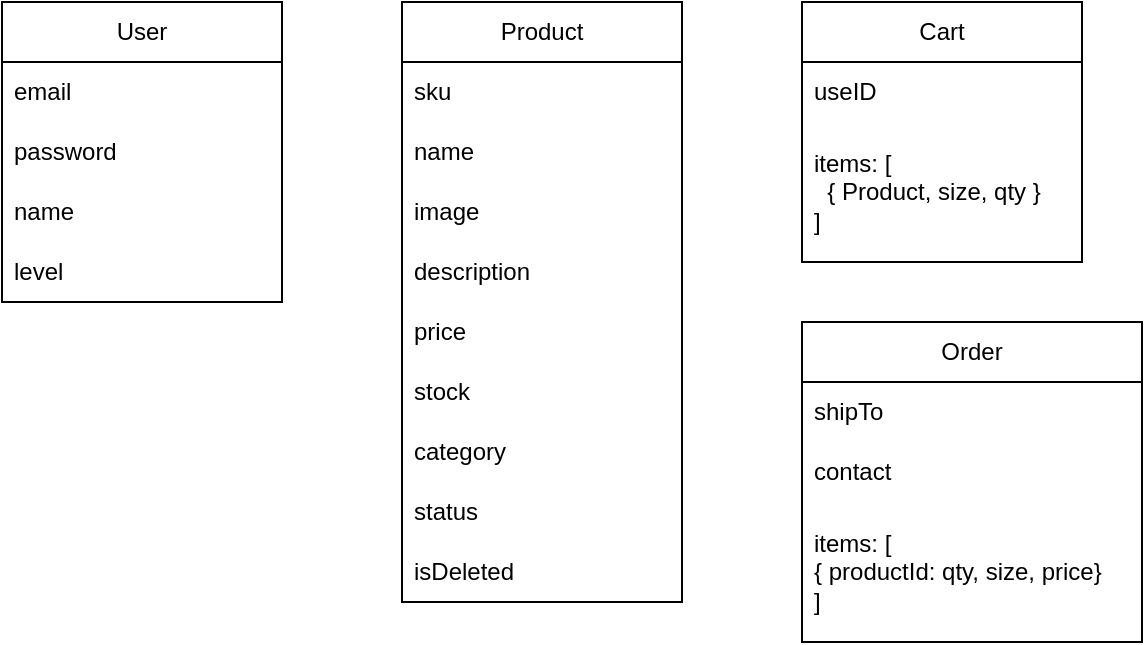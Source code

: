 <mxfile version="24.3.1" type="github">
  <diagram name="페이지-1" id="DgrLe5uK-RSY4BYZjeTq">
    <mxGraphModel dx="1434" dy="746" grid="1" gridSize="10" guides="1" tooltips="1" connect="1" arrows="1" fold="1" page="1" pageScale="1" pageWidth="827" pageHeight="1169" math="0" shadow="0">
      <root>
        <mxCell id="0" />
        <mxCell id="1" parent="0" />
        <mxCell id="7xB_dO6fkHdDOERRDcjT-1" value="User" style="swimlane;fontStyle=0;childLayout=stackLayout;horizontal=1;startSize=30;horizontalStack=0;resizeParent=1;resizeParentMax=0;resizeLast=0;collapsible=1;marginBottom=0;whiteSpace=wrap;html=1;" vertex="1" parent="1">
          <mxGeometry x="80" y="200" width="140" height="150" as="geometry" />
        </mxCell>
        <mxCell id="7xB_dO6fkHdDOERRDcjT-2" value="email" style="text;strokeColor=none;fillColor=none;align=left;verticalAlign=middle;spacingLeft=4;spacingRight=4;overflow=hidden;points=[[0,0.5],[1,0.5]];portConstraint=eastwest;rotatable=0;whiteSpace=wrap;html=1;" vertex="1" parent="7xB_dO6fkHdDOERRDcjT-1">
          <mxGeometry y="30" width="140" height="30" as="geometry" />
        </mxCell>
        <mxCell id="7xB_dO6fkHdDOERRDcjT-3" value="password" style="text;strokeColor=none;fillColor=none;align=left;verticalAlign=middle;spacingLeft=4;spacingRight=4;overflow=hidden;points=[[0,0.5],[1,0.5]];portConstraint=eastwest;rotatable=0;whiteSpace=wrap;html=1;" vertex="1" parent="7xB_dO6fkHdDOERRDcjT-1">
          <mxGeometry y="60" width="140" height="30" as="geometry" />
        </mxCell>
        <mxCell id="7xB_dO6fkHdDOERRDcjT-4" value="name" style="text;strokeColor=none;fillColor=none;align=left;verticalAlign=middle;spacingLeft=4;spacingRight=4;overflow=hidden;points=[[0,0.5],[1,0.5]];portConstraint=eastwest;rotatable=0;whiteSpace=wrap;html=1;" vertex="1" parent="7xB_dO6fkHdDOERRDcjT-1">
          <mxGeometry y="90" width="140" height="30" as="geometry" />
        </mxCell>
        <mxCell id="7xB_dO6fkHdDOERRDcjT-9" value="level" style="text;strokeColor=none;fillColor=none;align=left;verticalAlign=middle;spacingLeft=4;spacingRight=4;overflow=hidden;points=[[0,0.5],[1,0.5]];portConstraint=eastwest;rotatable=0;whiteSpace=wrap;html=1;" vertex="1" parent="7xB_dO6fkHdDOERRDcjT-1">
          <mxGeometry y="120" width="140" height="30" as="geometry" />
        </mxCell>
        <mxCell id="7xB_dO6fkHdDOERRDcjT-10" value="Product" style="swimlane;fontStyle=0;childLayout=stackLayout;horizontal=1;startSize=30;horizontalStack=0;resizeParent=1;resizeParentMax=0;resizeLast=0;collapsible=1;marginBottom=0;whiteSpace=wrap;html=1;" vertex="1" parent="1">
          <mxGeometry x="280" y="200" width="140" height="300" as="geometry" />
        </mxCell>
        <mxCell id="7xB_dO6fkHdDOERRDcjT-11" value="sku" style="text;strokeColor=none;fillColor=none;align=left;verticalAlign=middle;spacingLeft=4;spacingRight=4;overflow=hidden;points=[[0,0.5],[1,0.5]];portConstraint=eastwest;rotatable=0;whiteSpace=wrap;html=1;" vertex="1" parent="7xB_dO6fkHdDOERRDcjT-10">
          <mxGeometry y="30" width="140" height="30" as="geometry" />
        </mxCell>
        <mxCell id="7xB_dO6fkHdDOERRDcjT-12" value="name" style="text;strokeColor=none;fillColor=none;align=left;verticalAlign=middle;spacingLeft=4;spacingRight=4;overflow=hidden;points=[[0,0.5],[1,0.5]];portConstraint=eastwest;rotatable=0;whiteSpace=wrap;html=1;" vertex="1" parent="7xB_dO6fkHdDOERRDcjT-10">
          <mxGeometry y="60" width="140" height="30" as="geometry" />
        </mxCell>
        <mxCell id="7xB_dO6fkHdDOERRDcjT-13" value="image" style="text;strokeColor=none;fillColor=none;align=left;verticalAlign=middle;spacingLeft=4;spacingRight=4;overflow=hidden;points=[[0,0.5],[1,0.5]];portConstraint=eastwest;rotatable=0;whiteSpace=wrap;html=1;" vertex="1" parent="7xB_dO6fkHdDOERRDcjT-10">
          <mxGeometry y="90" width="140" height="30" as="geometry" />
        </mxCell>
        <mxCell id="7xB_dO6fkHdDOERRDcjT-14" value="description" style="text;strokeColor=none;fillColor=none;align=left;verticalAlign=middle;spacingLeft=4;spacingRight=4;overflow=hidden;points=[[0,0.5],[1,0.5]];portConstraint=eastwest;rotatable=0;whiteSpace=wrap;html=1;" vertex="1" parent="7xB_dO6fkHdDOERRDcjT-10">
          <mxGeometry y="120" width="140" height="30" as="geometry" />
        </mxCell>
        <mxCell id="7xB_dO6fkHdDOERRDcjT-15" value="price" style="text;strokeColor=none;fillColor=none;align=left;verticalAlign=middle;spacingLeft=4;spacingRight=4;overflow=hidden;points=[[0,0.5],[1,0.5]];portConstraint=eastwest;rotatable=0;whiteSpace=wrap;html=1;" vertex="1" parent="7xB_dO6fkHdDOERRDcjT-10">
          <mxGeometry y="150" width="140" height="30" as="geometry" />
        </mxCell>
        <mxCell id="7xB_dO6fkHdDOERRDcjT-16" value="stock" style="text;strokeColor=none;fillColor=none;align=left;verticalAlign=middle;spacingLeft=4;spacingRight=4;overflow=hidden;points=[[0,0.5],[1,0.5]];portConstraint=eastwest;rotatable=0;whiteSpace=wrap;html=1;" vertex="1" parent="7xB_dO6fkHdDOERRDcjT-10">
          <mxGeometry y="180" width="140" height="30" as="geometry" />
        </mxCell>
        <mxCell id="7xB_dO6fkHdDOERRDcjT-22" value="category" style="text;strokeColor=none;fillColor=none;align=left;verticalAlign=middle;spacingLeft=4;spacingRight=4;overflow=hidden;points=[[0,0.5],[1,0.5]];portConstraint=eastwest;rotatable=0;whiteSpace=wrap;html=1;" vertex="1" parent="7xB_dO6fkHdDOERRDcjT-10">
          <mxGeometry y="210" width="140" height="30" as="geometry" />
        </mxCell>
        <mxCell id="7xB_dO6fkHdDOERRDcjT-17" value="status" style="text;strokeColor=none;fillColor=none;align=left;verticalAlign=middle;spacingLeft=4;spacingRight=4;overflow=hidden;points=[[0,0.5],[1,0.5]];portConstraint=eastwest;rotatable=0;whiteSpace=wrap;html=1;" vertex="1" parent="7xB_dO6fkHdDOERRDcjT-10">
          <mxGeometry y="240" width="140" height="30" as="geometry" />
        </mxCell>
        <mxCell id="7xB_dO6fkHdDOERRDcjT-23" value="isDeleted" style="text;strokeColor=none;fillColor=none;align=left;verticalAlign=middle;spacingLeft=4;spacingRight=4;overflow=hidden;points=[[0,0.5],[1,0.5]];portConstraint=eastwest;rotatable=0;whiteSpace=wrap;html=1;" vertex="1" parent="7xB_dO6fkHdDOERRDcjT-10">
          <mxGeometry y="270" width="140" height="30" as="geometry" />
        </mxCell>
        <mxCell id="7xB_dO6fkHdDOERRDcjT-24" value="Cart" style="swimlane;fontStyle=0;childLayout=stackLayout;horizontal=1;startSize=30;horizontalStack=0;resizeParent=1;resizeParentMax=0;resizeLast=0;collapsible=1;marginBottom=0;whiteSpace=wrap;html=1;" vertex="1" parent="1">
          <mxGeometry x="480" y="200" width="140" height="130" as="geometry" />
        </mxCell>
        <mxCell id="7xB_dO6fkHdDOERRDcjT-25" value="useID" style="text;strokeColor=none;fillColor=none;align=left;verticalAlign=middle;spacingLeft=4;spacingRight=4;overflow=hidden;points=[[0,0.5],[1,0.5]];portConstraint=eastwest;rotatable=0;whiteSpace=wrap;html=1;" vertex="1" parent="7xB_dO6fkHdDOERRDcjT-24">
          <mxGeometry y="30" width="140" height="30" as="geometry" />
        </mxCell>
        <mxCell id="7xB_dO6fkHdDOERRDcjT-26" value="items: [&amp;nbsp;&amp;nbsp;&lt;div&gt;&amp;nbsp; { Product, size, qty }&amp;nbsp;&amp;nbsp;&lt;/div&gt;&lt;div&gt;]&lt;/div&gt;" style="text;strokeColor=none;fillColor=none;align=left;verticalAlign=middle;spacingLeft=4;spacingRight=4;overflow=hidden;points=[[0,0.5],[1,0.5]];portConstraint=eastwest;rotatable=0;whiteSpace=wrap;html=1;" vertex="1" parent="7xB_dO6fkHdDOERRDcjT-24">
          <mxGeometry y="60" width="140" height="70" as="geometry" />
        </mxCell>
        <mxCell id="7xB_dO6fkHdDOERRDcjT-32" value="Order" style="swimlane;fontStyle=0;childLayout=stackLayout;horizontal=1;startSize=30;horizontalStack=0;resizeParent=1;resizeParentMax=0;resizeLast=0;collapsible=1;marginBottom=0;whiteSpace=wrap;html=1;" vertex="1" parent="1">
          <mxGeometry x="480" y="360" width="170" height="160" as="geometry" />
        </mxCell>
        <mxCell id="7xB_dO6fkHdDOERRDcjT-33" value="shipTo" style="text;strokeColor=none;fillColor=none;align=left;verticalAlign=middle;spacingLeft=4;spacingRight=4;overflow=hidden;points=[[0,0.5],[1,0.5]];portConstraint=eastwest;rotatable=0;whiteSpace=wrap;html=1;" vertex="1" parent="7xB_dO6fkHdDOERRDcjT-32">
          <mxGeometry y="30" width="170" height="30" as="geometry" />
        </mxCell>
        <mxCell id="7xB_dO6fkHdDOERRDcjT-34" value="contact" style="text;strokeColor=none;fillColor=none;align=left;verticalAlign=middle;spacingLeft=4;spacingRight=4;overflow=hidden;points=[[0,0.5],[1,0.5]];portConstraint=eastwest;rotatable=0;whiteSpace=wrap;html=1;" vertex="1" parent="7xB_dO6fkHdDOERRDcjT-32">
          <mxGeometry y="60" width="170" height="30" as="geometry" />
        </mxCell>
        <mxCell id="7xB_dO6fkHdDOERRDcjT-42" value="items: [&lt;br&gt;{&amp;nbsp;&lt;span style=&quot;background-color: initial;&quot;&gt;productId: qty, size, price}&lt;/span&gt;&lt;div&gt;&lt;div&gt;]&lt;/div&gt;&lt;/div&gt;" style="text;strokeColor=none;fillColor=none;align=left;verticalAlign=middle;spacingLeft=4;spacingRight=4;overflow=hidden;points=[[0,0.5],[1,0.5]];portConstraint=eastwest;rotatable=0;whiteSpace=wrap;html=1;" vertex="1" parent="7xB_dO6fkHdDOERRDcjT-32">
          <mxGeometry y="90" width="170" height="70" as="geometry" />
        </mxCell>
      </root>
    </mxGraphModel>
  </diagram>
</mxfile>
